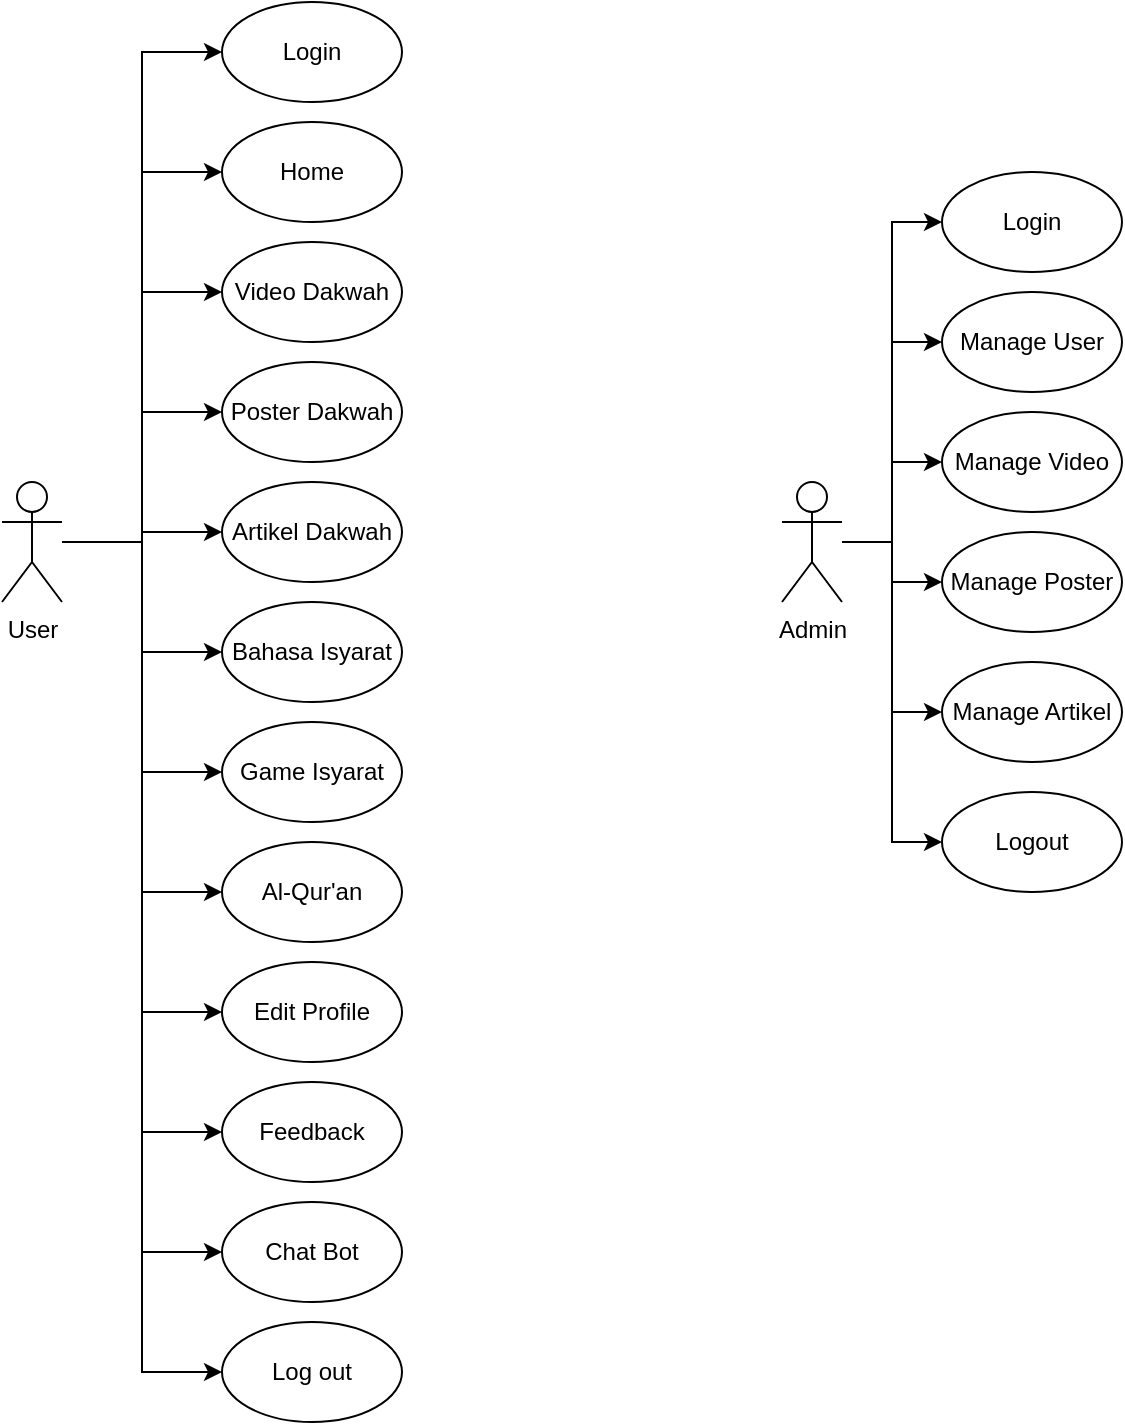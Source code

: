 <mxfile version="20.8.23" type="github">
  <diagram name="Halaman-1" id="uYA8yqe0KVJ9UaxqZZst">
    <mxGraphModel dx="1137" dy="662" grid="1" gridSize="10" guides="1" tooltips="1" connect="1" arrows="1" fold="1" page="1" pageScale="1" pageWidth="827" pageHeight="1169" math="0" shadow="0">
      <root>
        <mxCell id="0" />
        <mxCell id="1" parent="0" />
        <mxCell id="fLtvYABH0NFwIE4LSsD2-32" style="edgeStyle=orthogonalEdgeStyle;rounded=0;orthogonalLoop=1;jettySize=auto;html=1;entryX=0;entryY=0.5;entryDx=0;entryDy=0;" parent="1" source="fLtvYABH0NFwIE4LSsD2-24" target="fLtvYABH0NFwIE4LSsD2-25" edge="1">
          <mxGeometry relative="1" as="geometry" />
        </mxCell>
        <mxCell id="fLtvYABH0NFwIE4LSsD2-33" style="edgeStyle=orthogonalEdgeStyle;rounded=0;orthogonalLoop=1;jettySize=auto;html=1;entryX=0;entryY=0.5;entryDx=0;entryDy=0;" parent="1" source="fLtvYABH0NFwIE4LSsD2-24" target="fLtvYABH0NFwIE4LSsD2-26" edge="1">
          <mxGeometry relative="1" as="geometry" />
        </mxCell>
        <mxCell id="fLtvYABH0NFwIE4LSsD2-34" style="edgeStyle=orthogonalEdgeStyle;rounded=0;orthogonalLoop=1;jettySize=auto;html=1;entryX=0;entryY=0.5;entryDx=0;entryDy=0;" parent="1" source="fLtvYABH0NFwIE4LSsD2-24" target="fLtvYABH0NFwIE4LSsD2-27" edge="1">
          <mxGeometry relative="1" as="geometry" />
        </mxCell>
        <mxCell id="fLtvYABH0NFwIE4LSsD2-35" style="edgeStyle=orthogonalEdgeStyle;rounded=0;orthogonalLoop=1;jettySize=auto;html=1;entryX=0;entryY=0.5;entryDx=0;entryDy=0;" parent="1" source="fLtvYABH0NFwIE4LSsD2-24" target="fLtvYABH0NFwIE4LSsD2-28" edge="1">
          <mxGeometry relative="1" as="geometry" />
        </mxCell>
        <mxCell id="fLtvYABH0NFwIE4LSsD2-36" style="edgeStyle=orthogonalEdgeStyle;rounded=0;orthogonalLoop=1;jettySize=auto;html=1;entryX=0;entryY=0.5;entryDx=0;entryDy=0;" parent="1" source="fLtvYABH0NFwIE4LSsD2-24" target="fLtvYABH0NFwIE4LSsD2-29" edge="1">
          <mxGeometry relative="1" as="geometry" />
        </mxCell>
        <mxCell id="fLtvYABH0NFwIE4LSsD2-37" style="edgeStyle=orthogonalEdgeStyle;rounded=0;orthogonalLoop=1;jettySize=auto;html=1;entryX=0;entryY=0.5;entryDx=0;entryDy=0;" parent="1" source="fLtvYABH0NFwIE4LSsD2-24" target="fLtvYABH0NFwIE4LSsD2-31" edge="1">
          <mxGeometry relative="1" as="geometry" />
        </mxCell>
        <mxCell id="fLtvYABH0NFwIE4LSsD2-24" value="Admin" style="shape=umlActor;verticalLabelPosition=bottom;verticalAlign=top;html=1;" parent="1" vertex="1">
          <mxGeometry x="440" y="320" width="30" height="60" as="geometry" />
        </mxCell>
        <mxCell id="fLtvYABH0NFwIE4LSsD2-25" value="Login" style="ellipse;whiteSpace=wrap;html=1;" parent="1" vertex="1">
          <mxGeometry x="520" y="165" width="90" height="50" as="geometry" />
        </mxCell>
        <mxCell id="fLtvYABH0NFwIE4LSsD2-26" value="Manage User" style="ellipse;whiteSpace=wrap;html=1;" parent="1" vertex="1">
          <mxGeometry x="520" y="225" width="90" height="50" as="geometry" />
        </mxCell>
        <mxCell id="fLtvYABH0NFwIE4LSsD2-27" value="Manage Video" style="ellipse;whiteSpace=wrap;html=1;" parent="1" vertex="1">
          <mxGeometry x="520" y="285" width="90" height="50" as="geometry" />
        </mxCell>
        <mxCell id="fLtvYABH0NFwIE4LSsD2-28" value="Manage Poster" style="ellipse;whiteSpace=wrap;html=1;" parent="1" vertex="1">
          <mxGeometry x="520" y="345" width="90" height="50" as="geometry" />
        </mxCell>
        <mxCell id="fLtvYABH0NFwIE4LSsD2-29" value="Manage Artikel" style="ellipse;whiteSpace=wrap;html=1;" parent="1" vertex="1">
          <mxGeometry x="520" y="410" width="90" height="50" as="geometry" />
        </mxCell>
        <mxCell id="fLtvYABH0NFwIE4LSsD2-31" value="Logout" style="ellipse;whiteSpace=wrap;html=1;" parent="1" vertex="1">
          <mxGeometry x="520" y="475" width="90" height="50" as="geometry" />
        </mxCell>
        <mxCell id="lamwoBNa8W71R2T6Zh4c-6" style="edgeStyle=orthogonalEdgeStyle;rounded=0;orthogonalLoop=1;jettySize=auto;html=1;entryX=0;entryY=0.5;entryDx=0;entryDy=0;" edge="1" parent="1" source="fLtvYABH0NFwIE4LSsD2-1" target="lamwoBNa8W71R2T6Zh4c-3">
          <mxGeometry relative="1" as="geometry" />
        </mxCell>
        <mxCell id="lamwoBNa8W71R2T6Zh4c-7" style="edgeStyle=orthogonalEdgeStyle;rounded=0;orthogonalLoop=1;jettySize=auto;html=1;entryX=0;entryY=0.5;entryDx=0;entryDy=0;" edge="1" parent="1" source="fLtvYABH0NFwIE4LSsD2-1" target="lamwoBNa8W71R2T6Zh4c-4">
          <mxGeometry relative="1" as="geometry" />
        </mxCell>
        <mxCell id="lamwoBNa8W71R2T6Zh4c-8" style="edgeStyle=orthogonalEdgeStyle;rounded=0;orthogonalLoop=1;jettySize=auto;html=1;entryX=0;entryY=0.5;entryDx=0;entryDy=0;" edge="1" parent="1" source="fLtvYABH0NFwIE4LSsD2-1" target="lamwoBNa8W71R2T6Zh4c-5">
          <mxGeometry relative="1" as="geometry" />
        </mxCell>
        <mxCell id="fLtvYABH0NFwIE4LSsD2-1" value="User" style="shape=umlActor;verticalLabelPosition=bottom;verticalAlign=top;html=1;" parent="1" vertex="1">
          <mxGeometry x="50" y="320" width="30" height="60" as="geometry" />
        </mxCell>
        <mxCell id="fLtvYABH0NFwIE4LSsD2-3" value="Login" style="ellipse;whiteSpace=wrap;html=1;" parent="1" vertex="1">
          <mxGeometry x="160" y="80" width="90" height="50" as="geometry" />
        </mxCell>
        <mxCell id="fLtvYABH0NFwIE4LSsD2-13" style="edgeStyle=orthogonalEdgeStyle;rounded=0;orthogonalLoop=1;jettySize=auto;html=1;entryX=0;entryY=0.5;entryDx=0;entryDy=0;" parent="1" source="fLtvYABH0NFwIE4LSsD2-1" target="fLtvYABH0NFwIE4LSsD2-3" edge="1">
          <mxGeometry relative="1" as="geometry" />
        </mxCell>
        <mxCell id="fLtvYABH0NFwIE4LSsD2-4" value="Home" style="ellipse;whiteSpace=wrap;html=1;" parent="1" vertex="1">
          <mxGeometry x="160" y="140" width="90" height="50" as="geometry" />
        </mxCell>
        <mxCell id="fLtvYABH0NFwIE4LSsD2-14" style="edgeStyle=orthogonalEdgeStyle;rounded=0;orthogonalLoop=1;jettySize=auto;html=1;entryX=0;entryY=0.5;entryDx=0;entryDy=0;" parent="1" source="fLtvYABH0NFwIE4LSsD2-1" target="fLtvYABH0NFwIE4LSsD2-4" edge="1">
          <mxGeometry relative="1" as="geometry" />
        </mxCell>
        <mxCell id="fLtvYABH0NFwIE4LSsD2-5" value="Video Dakwah" style="ellipse;whiteSpace=wrap;html=1;" parent="1" vertex="1">
          <mxGeometry x="160" y="200" width="90" height="50" as="geometry" />
        </mxCell>
        <mxCell id="fLtvYABH0NFwIE4LSsD2-15" style="edgeStyle=orthogonalEdgeStyle;rounded=0;orthogonalLoop=1;jettySize=auto;html=1;entryX=0;entryY=0.5;entryDx=0;entryDy=0;" parent="1" source="fLtvYABH0NFwIE4LSsD2-1" target="fLtvYABH0NFwIE4LSsD2-5" edge="1">
          <mxGeometry relative="1" as="geometry" />
        </mxCell>
        <mxCell id="fLtvYABH0NFwIE4LSsD2-6" value="Poster Dakwah" style="ellipse;whiteSpace=wrap;html=1;" parent="1" vertex="1">
          <mxGeometry x="160" y="260" width="90" height="50" as="geometry" />
        </mxCell>
        <mxCell id="fLtvYABH0NFwIE4LSsD2-16" style="edgeStyle=orthogonalEdgeStyle;rounded=0;orthogonalLoop=1;jettySize=auto;html=1;entryX=0;entryY=0.5;entryDx=0;entryDy=0;" parent="1" source="fLtvYABH0NFwIE4LSsD2-1" target="fLtvYABH0NFwIE4LSsD2-6" edge="1">
          <mxGeometry relative="1" as="geometry" />
        </mxCell>
        <mxCell id="fLtvYABH0NFwIE4LSsD2-7" value="Artikel Dakwah" style="ellipse;whiteSpace=wrap;html=1;" parent="1" vertex="1">
          <mxGeometry x="160" y="320" width="90" height="50" as="geometry" />
        </mxCell>
        <mxCell id="fLtvYABH0NFwIE4LSsD2-17" style="edgeStyle=orthogonalEdgeStyle;rounded=0;orthogonalLoop=1;jettySize=auto;html=1;entryX=0;entryY=0.5;entryDx=0;entryDy=0;" parent="1" source="fLtvYABH0NFwIE4LSsD2-1" target="fLtvYABH0NFwIE4LSsD2-7" edge="1">
          <mxGeometry relative="1" as="geometry" />
        </mxCell>
        <mxCell id="fLtvYABH0NFwIE4LSsD2-8" value="Bahasa Isyarat" style="ellipse;whiteSpace=wrap;html=1;" parent="1" vertex="1">
          <mxGeometry x="160" y="380" width="90" height="50" as="geometry" />
        </mxCell>
        <mxCell id="fLtvYABH0NFwIE4LSsD2-20" style="edgeStyle=orthogonalEdgeStyle;rounded=0;orthogonalLoop=1;jettySize=auto;html=1;entryX=0;entryY=0.5;entryDx=0;entryDy=0;" parent="1" source="fLtvYABH0NFwIE4LSsD2-1" target="fLtvYABH0NFwIE4LSsD2-8" edge="1">
          <mxGeometry relative="1" as="geometry" />
        </mxCell>
        <mxCell id="fLtvYABH0NFwIE4LSsD2-9" value="Game Isyarat" style="ellipse;whiteSpace=wrap;html=1;" parent="1" vertex="1">
          <mxGeometry x="160" y="440" width="90" height="50" as="geometry" />
        </mxCell>
        <mxCell id="fLtvYABH0NFwIE4LSsD2-21" style="edgeStyle=orthogonalEdgeStyle;rounded=0;orthogonalLoop=1;jettySize=auto;html=1;entryX=0;entryY=0.5;entryDx=0;entryDy=0;" parent="1" source="fLtvYABH0NFwIE4LSsD2-1" target="fLtvYABH0NFwIE4LSsD2-9" edge="1">
          <mxGeometry relative="1" as="geometry" />
        </mxCell>
        <mxCell id="fLtvYABH0NFwIE4LSsD2-11" value="Al-Qur&#39;an" style="ellipse;whiteSpace=wrap;html=1;" parent="1" vertex="1">
          <mxGeometry x="160" y="500" width="90" height="50" as="geometry" />
        </mxCell>
        <mxCell id="fLtvYABH0NFwIE4LSsD2-22" style="edgeStyle=orthogonalEdgeStyle;rounded=0;orthogonalLoop=1;jettySize=auto;html=1;entryX=0;entryY=0.5;entryDx=0;entryDy=0;" parent="1" source="fLtvYABH0NFwIE4LSsD2-1" target="fLtvYABH0NFwIE4LSsD2-11" edge="1">
          <mxGeometry relative="1" as="geometry" />
        </mxCell>
        <mxCell id="fLtvYABH0NFwIE4LSsD2-12" value="Log out" style="ellipse;whiteSpace=wrap;html=1;" parent="1" vertex="1">
          <mxGeometry x="160" y="740" width="90" height="50" as="geometry" />
        </mxCell>
        <mxCell id="fLtvYABH0NFwIE4LSsD2-23" style="edgeStyle=orthogonalEdgeStyle;rounded=0;orthogonalLoop=1;jettySize=auto;html=1;entryX=0;entryY=0.5;entryDx=0;entryDy=0;" parent="1" source="fLtvYABH0NFwIE4LSsD2-1" target="fLtvYABH0NFwIE4LSsD2-12" edge="1">
          <mxGeometry relative="1" as="geometry" />
        </mxCell>
        <mxCell id="lamwoBNa8W71R2T6Zh4c-3" value="Edit Profile" style="ellipse;whiteSpace=wrap;html=1;" vertex="1" parent="1">
          <mxGeometry x="160" y="560" width="90" height="50" as="geometry" />
        </mxCell>
        <mxCell id="lamwoBNa8W71R2T6Zh4c-4" value="Feedback" style="ellipse;whiteSpace=wrap;html=1;" vertex="1" parent="1">
          <mxGeometry x="160" y="620" width="90" height="50" as="geometry" />
        </mxCell>
        <mxCell id="lamwoBNa8W71R2T6Zh4c-5" value="Chat Bot" style="ellipse;whiteSpace=wrap;html=1;" vertex="1" parent="1">
          <mxGeometry x="160" y="680" width="90" height="50" as="geometry" />
        </mxCell>
      </root>
    </mxGraphModel>
  </diagram>
</mxfile>

